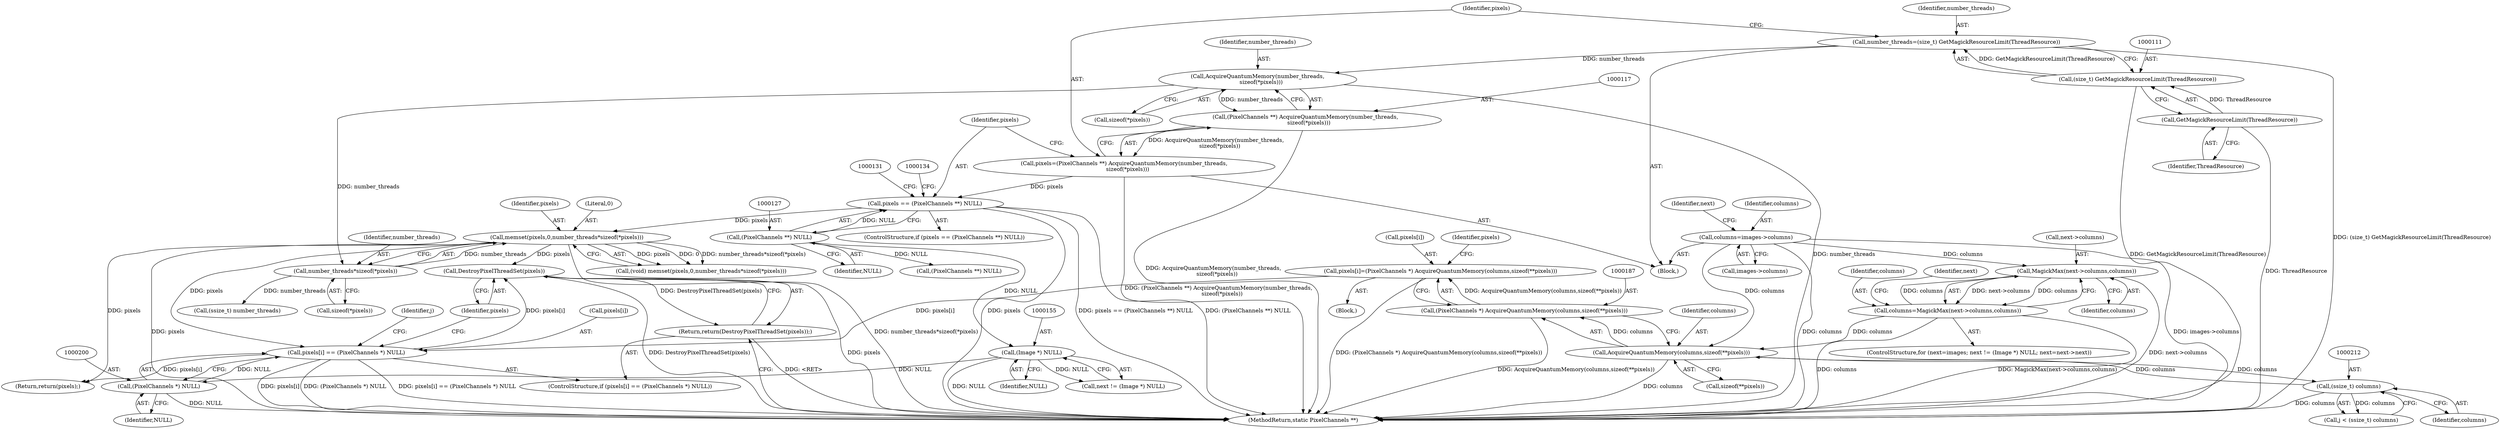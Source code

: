 digraph "0_ImageMagick6_a906fe9298bf89e01d5272023db687935068849a@API" {
"1000203" [label="(Call,DestroyPixelThreadSet(pixels))"];
"1000135" [label="(Call,memset(pixels,0,number_threads*sizeof(*pixels)))"];
"1000124" [label="(Call,pixels == (PixelChannels **) NULL)"];
"1000114" [label="(Call,pixels=(PixelChannels **) AcquireQuantumMemory(number_threads,\n    sizeof(*pixels)))"];
"1000116" [label="(Call,(PixelChannels **) AcquireQuantumMemory(number_threads,\n    sizeof(*pixels)))"];
"1000118" [label="(Call,AcquireQuantumMemory(number_threads,\n    sizeof(*pixels)))"];
"1000108" [label="(Call,number_threads=(size_t) GetMagickResourceLimit(ThreadResource))"];
"1000110" [label="(Call,(size_t) GetMagickResourceLimit(ThreadResource))"];
"1000112" [label="(Call,GetMagickResourceLimit(ThreadResource))"];
"1000126" [label="(Call,(PixelChannels **) NULL)"];
"1000138" [label="(Call,number_threads*sizeof(*pixels))"];
"1000195" [label="(Call,pixels[i] == (PixelChannels *) NULL)"];
"1000182" [label="(Call,pixels[i]=(PixelChannels *) AcquireQuantumMemory(columns,sizeof(**pixels)))"];
"1000186" [label="(Call,(PixelChannels *) AcquireQuantumMemory(columns,sizeof(**pixels)))"];
"1000188" [label="(Call,AcquireQuantumMemory(columns,sizeof(**pixels)))"];
"1000143" [label="(Call,columns=images->columns)"];
"1000211" [label="(Call,(ssize_t) columns)"];
"1000162" [label="(Call,columns=MagickMax(next->columns,columns))"];
"1000164" [label="(Call,MagickMax(next->columns,columns))"];
"1000199" [label="(Call,(PixelChannels *) NULL)"];
"1000154" [label="(Call,(Image *) NULL)"];
"1000202" [label="(Return,return(DestroyPixelThreadSet(pixels));)"];
"1000108" [label="(Call,number_threads=(size_t) GetMagickResourceLimit(ThreadResource))"];
"1000116" [label="(Call,(PixelChannels **) AcquireQuantumMemory(number_threads,\n    sizeof(*pixels)))"];
"1000201" [label="(Identifier,NULL)"];
"1000164" [label="(Call,MagickMax(next->columns,columns))"];
"1000114" [label="(Call,pixels=(PixelChannels **) AcquireQuantumMemory(number_threads,\n    sizeof(*pixels)))"];
"1000112" [label="(Call,GetMagickResourceLimit(ThreadResource))"];
"1000126" [label="(Call,(PixelChannels **) NULL)"];
"1000124" [label="(Call,pixels == (PixelChannels **) NULL)"];
"1000163" [label="(Identifier,columns)"];
"1000118" [label="(Call,AcquireQuantumMemory(number_threads,\n    sizeof(*pixels)))"];
"1000197" [label="(Identifier,pixels)"];
"1000102" [label="(Block,)"];
"1000213" [label="(Identifier,columns)"];
"1000138" [label="(Call,number_threads*sizeof(*pixels))"];
"1000188" [label="(Call,AcquireQuantumMemory(columns,sizeof(**pixels)))"];
"1000183" [label="(Call,pixels[i])"];
"1000207" [label="(Identifier,j)"];
"1000180" [label="(Block,)"];
"1000186" [label="(Call,(PixelChannels *) AcquireQuantumMemory(columns,sizeof(**pixels)))"];
"1000110" [label="(Call,(size_t) GetMagickResourceLimit(ThreadResource))"];
"1000190" [label="(Call,sizeof(**pixels))"];
"1000204" [label="(Identifier,pixels)"];
"1000125" [label="(Identifier,pixels)"];
"1000119" [label="(Identifier,number_threads)"];
"1000140" [label="(Call,sizeof(*pixels))"];
"1000199" [label="(Call,(PixelChannels *) NULL)"];
"1000202" [label="(Return,return(DestroyPixelThreadSet(pixels));)"];
"1000158" [label="(Identifier,next)"];
"1000156" [label="(Identifier,NULL)"];
"1000130" [label="(Call,(PixelChannels **) NULL)"];
"1000133" [label="(Call,(void) memset(pixels,0,number_threads*sizeof(*pixels)))"];
"1000162" [label="(Call,columns=MagickMax(next->columns,columns))"];
"1000150" [label="(Identifier,next)"];
"1000135" [label="(Call,memset(pixels,0,number_threads*sizeof(*pixels)))"];
"1000165" [label="(Call,next->columns)"];
"1000209" [label="(Call,j < (ssize_t) columns)"];
"1000203" [label="(Call,DestroyPixelThreadSet(pixels))"];
"1000143" [label="(Call,columns=images->columns)"];
"1000123" [label="(ControlStructure,if (pixels == (PixelChannels **) NULL))"];
"1000154" [label="(Call,(Image *) NULL)"];
"1000145" [label="(Call,images->columns)"];
"1000109" [label="(Identifier,number_threads)"];
"1000148" [label="(ControlStructure,for (next=images; next != (Image *) NULL; next=next->next))"];
"1000152" [label="(Call,next != (Image *) NULL)"];
"1000211" [label="(Call,(ssize_t) columns)"];
"1000238" [label="(Return,return(pixels);)"];
"1000240" [label="(MethodReturn,static PixelChannels **)"];
"1000196" [label="(Call,pixels[i])"];
"1000168" [label="(Identifier,columns)"];
"1000115" [label="(Identifier,pixels)"];
"1000144" [label="(Identifier,columns)"];
"1000195" [label="(Call,pixels[i] == (PixelChannels *) NULL)"];
"1000139" [label="(Identifier,number_threads)"];
"1000175" [label="(Call,(ssize_t) number_threads)"];
"1000189" [label="(Identifier,columns)"];
"1000137" [label="(Literal,0)"];
"1000194" [label="(ControlStructure,if (pixels[i] == (PixelChannels *) NULL))"];
"1000113" [label="(Identifier,ThreadResource)"];
"1000128" [label="(Identifier,NULL)"];
"1000136" [label="(Identifier,pixels)"];
"1000182" [label="(Call,pixels[i]=(PixelChannels *) AcquireQuantumMemory(columns,sizeof(**pixels)))"];
"1000120" [label="(Call,sizeof(*pixels))"];
"1000203" -> "1000202"  [label="AST: "];
"1000203" -> "1000204"  [label="CFG: "];
"1000204" -> "1000203"  [label="AST: "];
"1000202" -> "1000203"  [label="CFG: "];
"1000203" -> "1000240"  [label="DDG: DestroyPixelThreadSet(pixels)"];
"1000203" -> "1000240"  [label="DDG: pixels"];
"1000203" -> "1000202"  [label="DDG: DestroyPixelThreadSet(pixels)"];
"1000135" -> "1000203"  [label="DDG: pixels"];
"1000195" -> "1000203"  [label="DDG: pixels[i]"];
"1000135" -> "1000133"  [label="AST: "];
"1000135" -> "1000138"  [label="CFG: "];
"1000136" -> "1000135"  [label="AST: "];
"1000137" -> "1000135"  [label="AST: "];
"1000138" -> "1000135"  [label="AST: "];
"1000133" -> "1000135"  [label="CFG: "];
"1000135" -> "1000240"  [label="DDG: pixels"];
"1000135" -> "1000240"  [label="DDG: number_threads*sizeof(*pixels)"];
"1000135" -> "1000133"  [label="DDG: pixels"];
"1000135" -> "1000133"  [label="DDG: 0"];
"1000135" -> "1000133"  [label="DDG: number_threads*sizeof(*pixels)"];
"1000124" -> "1000135"  [label="DDG: pixels"];
"1000138" -> "1000135"  [label="DDG: number_threads"];
"1000135" -> "1000195"  [label="DDG: pixels"];
"1000135" -> "1000238"  [label="DDG: pixels"];
"1000124" -> "1000123"  [label="AST: "];
"1000124" -> "1000126"  [label="CFG: "];
"1000125" -> "1000124"  [label="AST: "];
"1000126" -> "1000124"  [label="AST: "];
"1000131" -> "1000124"  [label="CFG: "];
"1000134" -> "1000124"  [label="CFG: "];
"1000124" -> "1000240"  [label="DDG: (PixelChannels **) NULL"];
"1000124" -> "1000240"  [label="DDG: pixels"];
"1000124" -> "1000240"  [label="DDG: pixels == (PixelChannels **) NULL"];
"1000114" -> "1000124"  [label="DDG: pixels"];
"1000126" -> "1000124"  [label="DDG: NULL"];
"1000114" -> "1000102"  [label="AST: "];
"1000114" -> "1000116"  [label="CFG: "];
"1000115" -> "1000114"  [label="AST: "];
"1000116" -> "1000114"  [label="AST: "];
"1000125" -> "1000114"  [label="CFG: "];
"1000114" -> "1000240"  [label="DDG: (PixelChannels **) AcquireQuantumMemory(number_threads,\n    sizeof(*pixels))"];
"1000116" -> "1000114"  [label="DDG: AcquireQuantumMemory(number_threads,\n    sizeof(*pixels))"];
"1000116" -> "1000118"  [label="CFG: "];
"1000117" -> "1000116"  [label="AST: "];
"1000118" -> "1000116"  [label="AST: "];
"1000116" -> "1000240"  [label="DDG: AcquireQuantumMemory(number_threads,\n    sizeof(*pixels))"];
"1000118" -> "1000116"  [label="DDG: number_threads"];
"1000118" -> "1000120"  [label="CFG: "];
"1000119" -> "1000118"  [label="AST: "];
"1000120" -> "1000118"  [label="AST: "];
"1000118" -> "1000240"  [label="DDG: number_threads"];
"1000108" -> "1000118"  [label="DDG: number_threads"];
"1000118" -> "1000138"  [label="DDG: number_threads"];
"1000108" -> "1000102"  [label="AST: "];
"1000108" -> "1000110"  [label="CFG: "];
"1000109" -> "1000108"  [label="AST: "];
"1000110" -> "1000108"  [label="AST: "];
"1000115" -> "1000108"  [label="CFG: "];
"1000108" -> "1000240"  [label="DDG: (size_t) GetMagickResourceLimit(ThreadResource)"];
"1000110" -> "1000108"  [label="DDG: GetMagickResourceLimit(ThreadResource)"];
"1000110" -> "1000112"  [label="CFG: "];
"1000111" -> "1000110"  [label="AST: "];
"1000112" -> "1000110"  [label="AST: "];
"1000110" -> "1000240"  [label="DDG: GetMagickResourceLimit(ThreadResource)"];
"1000112" -> "1000110"  [label="DDG: ThreadResource"];
"1000112" -> "1000113"  [label="CFG: "];
"1000113" -> "1000112"  [label="AST: "];
"1000112" -> "1000240"  [label="DDG: ThreadResource"];
"1000126" -> "1000128"  [label="CFG: "];
"1000127" -> "1000126"  [label="AST: "];
"1000128" -> "1000126"  [label="AST: "];
"1000126" -> "1000130"  [label="DDG: NULL"];
"1000126" -> "1000154"  [label="DDG: NULL"];
"1000138" -> "1000140"  [label="CFG: "];
"1000139" -> "1000138"  [label="AST: "];
"1000140" -> "1000138"  [label="AST: "];
"1000138" -> "1000175"  [label="DDG: number_threads"];
"1000195" -> "1000194"  [label="AST: "];
"1000195" -> "1000199"  [label="CFG: "];
"1000196" -> "1000195"  [label="AST: "];
"1000199" -> "1000195"  [label="AST: "];
"1000204" -> "1000195"  [label="CFG: "];
"1000207" -> "1000195"  [label="CFG: "];
"1000195" -> "1000240"  [label="DDG: (PixelChannels *) NULL"];
"1000195" -> "1000240"  [label="DDG: pixels[i] == (PixelChannels *) NULL"];
"1000195" -> "1000240"  [label="DDG: pixels[i]"];
"1000182" -> "1000195"  [label="DDG: pixels[i]"];
"1000199" -> "1000195"  [label="DDG: NULL"];
"1000195" -> "1000238"  [label="DDG: pixels[i]"];
"1000182" -> "1000180"  [label="AST: "];
"1000182" -> "1000186"  [label="CFG: "];
"1000183" -> "1000182"  [label="AST: "];
"1000186" -> "1000182"  [label="AST: "];
"1000197" -> "1000182"  [label="CFG: "];
"1000182" -> "1000240"  [label="DDG: (PixelChannels *) AcquireQuantumMemory(columns,sizeof(**pixels))"];
"1000186" -> "1000182"  [label="DDG: AcquireQuantumMemory(columns,sizeof(**pixels))"];
"1000186" -> "1000188"  [label="CFG: "];
"1000187" -> "1000186"  [label="AST: "];
"1000188" -> "1000186"  [label="AST: "];
"1000186" -> "1000240"  [label="DDG: AcquireQuantumMemory(columns,sizeof(**pixels))"];
"1000188" -> "1000186"  [label="DDG: columns"];
"1000188" -> "1000190"  [label="CFG: "];
"1000189" -> "1000188"  [label="AST: "];
"1000190" -> "1000188"  [label="AST: "];
"1000188" -> "1000240"  [label="DDG: columns"];
"1000143" -> "1000188"  [label="DDG: columns"];
"1000211" -> "1000188"  [label="DDG: columns"];
"1000162" -> "1000188"  [label="DDG: columns"];
"1000188" -> "1000211"  [label="DDG: columns"];
"1000143" -> "1000102"  [label="AST: "];
"1000143" -> "1000145"  [label="CFG: "];
"1000144" -> "1000143"  [label="AST: "];
"1000145" -> "1000143"  [label="AST: "];
"1000150" -> "1000143"  [label="CFG: "];
"1000143" -> "1000240"  [label="DDG: columns"];
"1000143" -> "1000240"  [label="DDG: images->columns"];
"1000143" -> "1000164"  [label="DDG: columns"];
"1000211" -> "1000209"  [label="AST: "];
"1000211" -> "1000213"  [label="CFG: "];
"1000212" -> "1000211"  [label="AST: "];
"1000213" -> "1000211"  [label="AST: "];
"1000209" -> "1000211"  [label="CFG: "];
"1000211" -> "1000240"  [label="DDG: columns"];
"1000211" -> "1000209"  [label="DDG: columns"];
"1000162" -> "1000148"  [label="AST: "];
"1000162" -> "1000164"  [label="CFG: "];
"1000163" -> "1000162"  [label="AST: "];
"1000164" -> "1000162"  [label="AST: "];
"1000158" -> "1000162"  [label="CFG: "];
"1000162" -> "1000240"  [label="DDG: MagickMax(next->columns,columns)"];
"1000162" -> "1000240"  [label="DDG: columns"];
"1000164" -> "1000162"  [label="DDG: next->columns"];
"1000164" -> "1000162"  [label="DDG: columns"];
"1000162" -> "1000164"  [label="DDG: columns"];
"1000164" -> "1000168"  [label="CFG: "];
"1000165" -> "1000164"  [label="AST: "];
"1000168" -> "1000164"  [label="AST: "];
"1000164" -> "1000240"  [label="DDG: next->columns"];
"1000199" -> "1000201"  [label="CFG: "];
"1000200" -> "1000199"  [label="AST: "];
"1000201" -> "1000199"  [label="AST: "];
"1000199" -> "1000240"  [label="DDG: NULL"];
"1000154" -> "1000199"  [label="DDG: NULL"];
"1000154" -> "1000152"  [label="AST: "];
"1000154" -> "1000156"  [label="CFG: "];
"1000155" -> "1000154"  [label="AST: "];
"1000156" -> "1000154"  [label="AST: "];
"1000152" -> "1000154"  [label="CFG: "];
"1000154" -> "1000240"  [label="DDG: NULL"];
"1000154" -> "1000152"  [label="DDG: NULL"];
"1000202" -> "1000194"  [label="AST: "];
"1000240" -> "1000202"  [label="CFG: "];
"1000202" -> "1000240"  [label="DDG: <RET>"];
}

